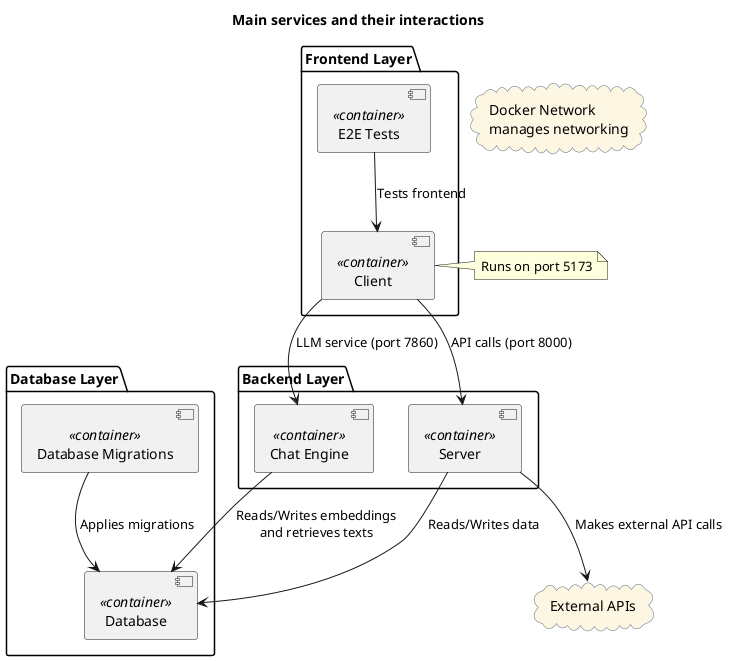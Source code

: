 
@startuml
title Main services and their interactions
skinparam rectangle {
    BackgroundColor #FDF6E3
    BorderColor #586e75
}
skinparam cloud {
    BackgroundColor #FDF6E3
    BorderColor #586e75
}

cloud "Docker Network\nmanages networking" as DockerNetwork

package "Database Layer" {
    [Database] <<container>> 
    [Database Migrations] <<container>> 
}

package "Backend Layer" {
    [Server] <<container>> 
    [Chat Engine] <<container>> 
}

package "Frontend Layer" {
    [Client] <<container>> 
    [E2E Tests] <<container>> 
}

cloud "External APIs" as ExternalAPIs

[Database Migrations] --> [Database] : Applies migrations
[Server] --> [Database] : Reads/Writes data
[Client] --> [Server] : API calls (port 8000)
[Client] --> [Chat Engine] : LLM service (port 7860)
[Chat Engine] --> [Database] : Reads/Writes embeddings\nand retrieves texts
[E2E Tests] --> [Client] : Tests frontend
[Server] --> ExternalAPIs : Makes external API calls

note right of Client
Runs on port 5173
end note

@enduml